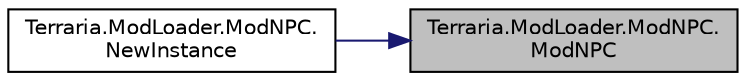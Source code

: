 digraph "Terraria.ModLoader.ModNPC.ModNPC"
{
 // LATEX_PDF_SIZE
  edge [fontname="Helvetica",fontsize="10",labelfontname="Helvetica",labelfontsize="10"];
  node [fontname="Helvetica",fontsize="10",shape=record];
  rankdir="RL";
  Node1 [label="Terraria.ModLoader.ModNPC.\lModNPC",height=0.2,width=0.4,color="black", fillcolor="grey75", style="filled", fontcolor="black",tooltip="ModNPC constructor."];
  Node1 -> Node2 [dir="back",color="midnightblue",fontsize="10",style="solid",fontname="Helvetica"];
  Node2 [label="Terraria.ModLoader.ModNPC.\lNewInstance",height=0.2,width=0.4,color="black", fillcolor="white", style="filled",URL="$class_terraria_1_1_mod_loader_1_1_mod_n_p_c.html#ab2c949eae5e0fe6621506ddf3ebb6e0d",tooltip="Create a new instance of this ModNPC for an NPC instance. Called at the end of NPC...."];
}

